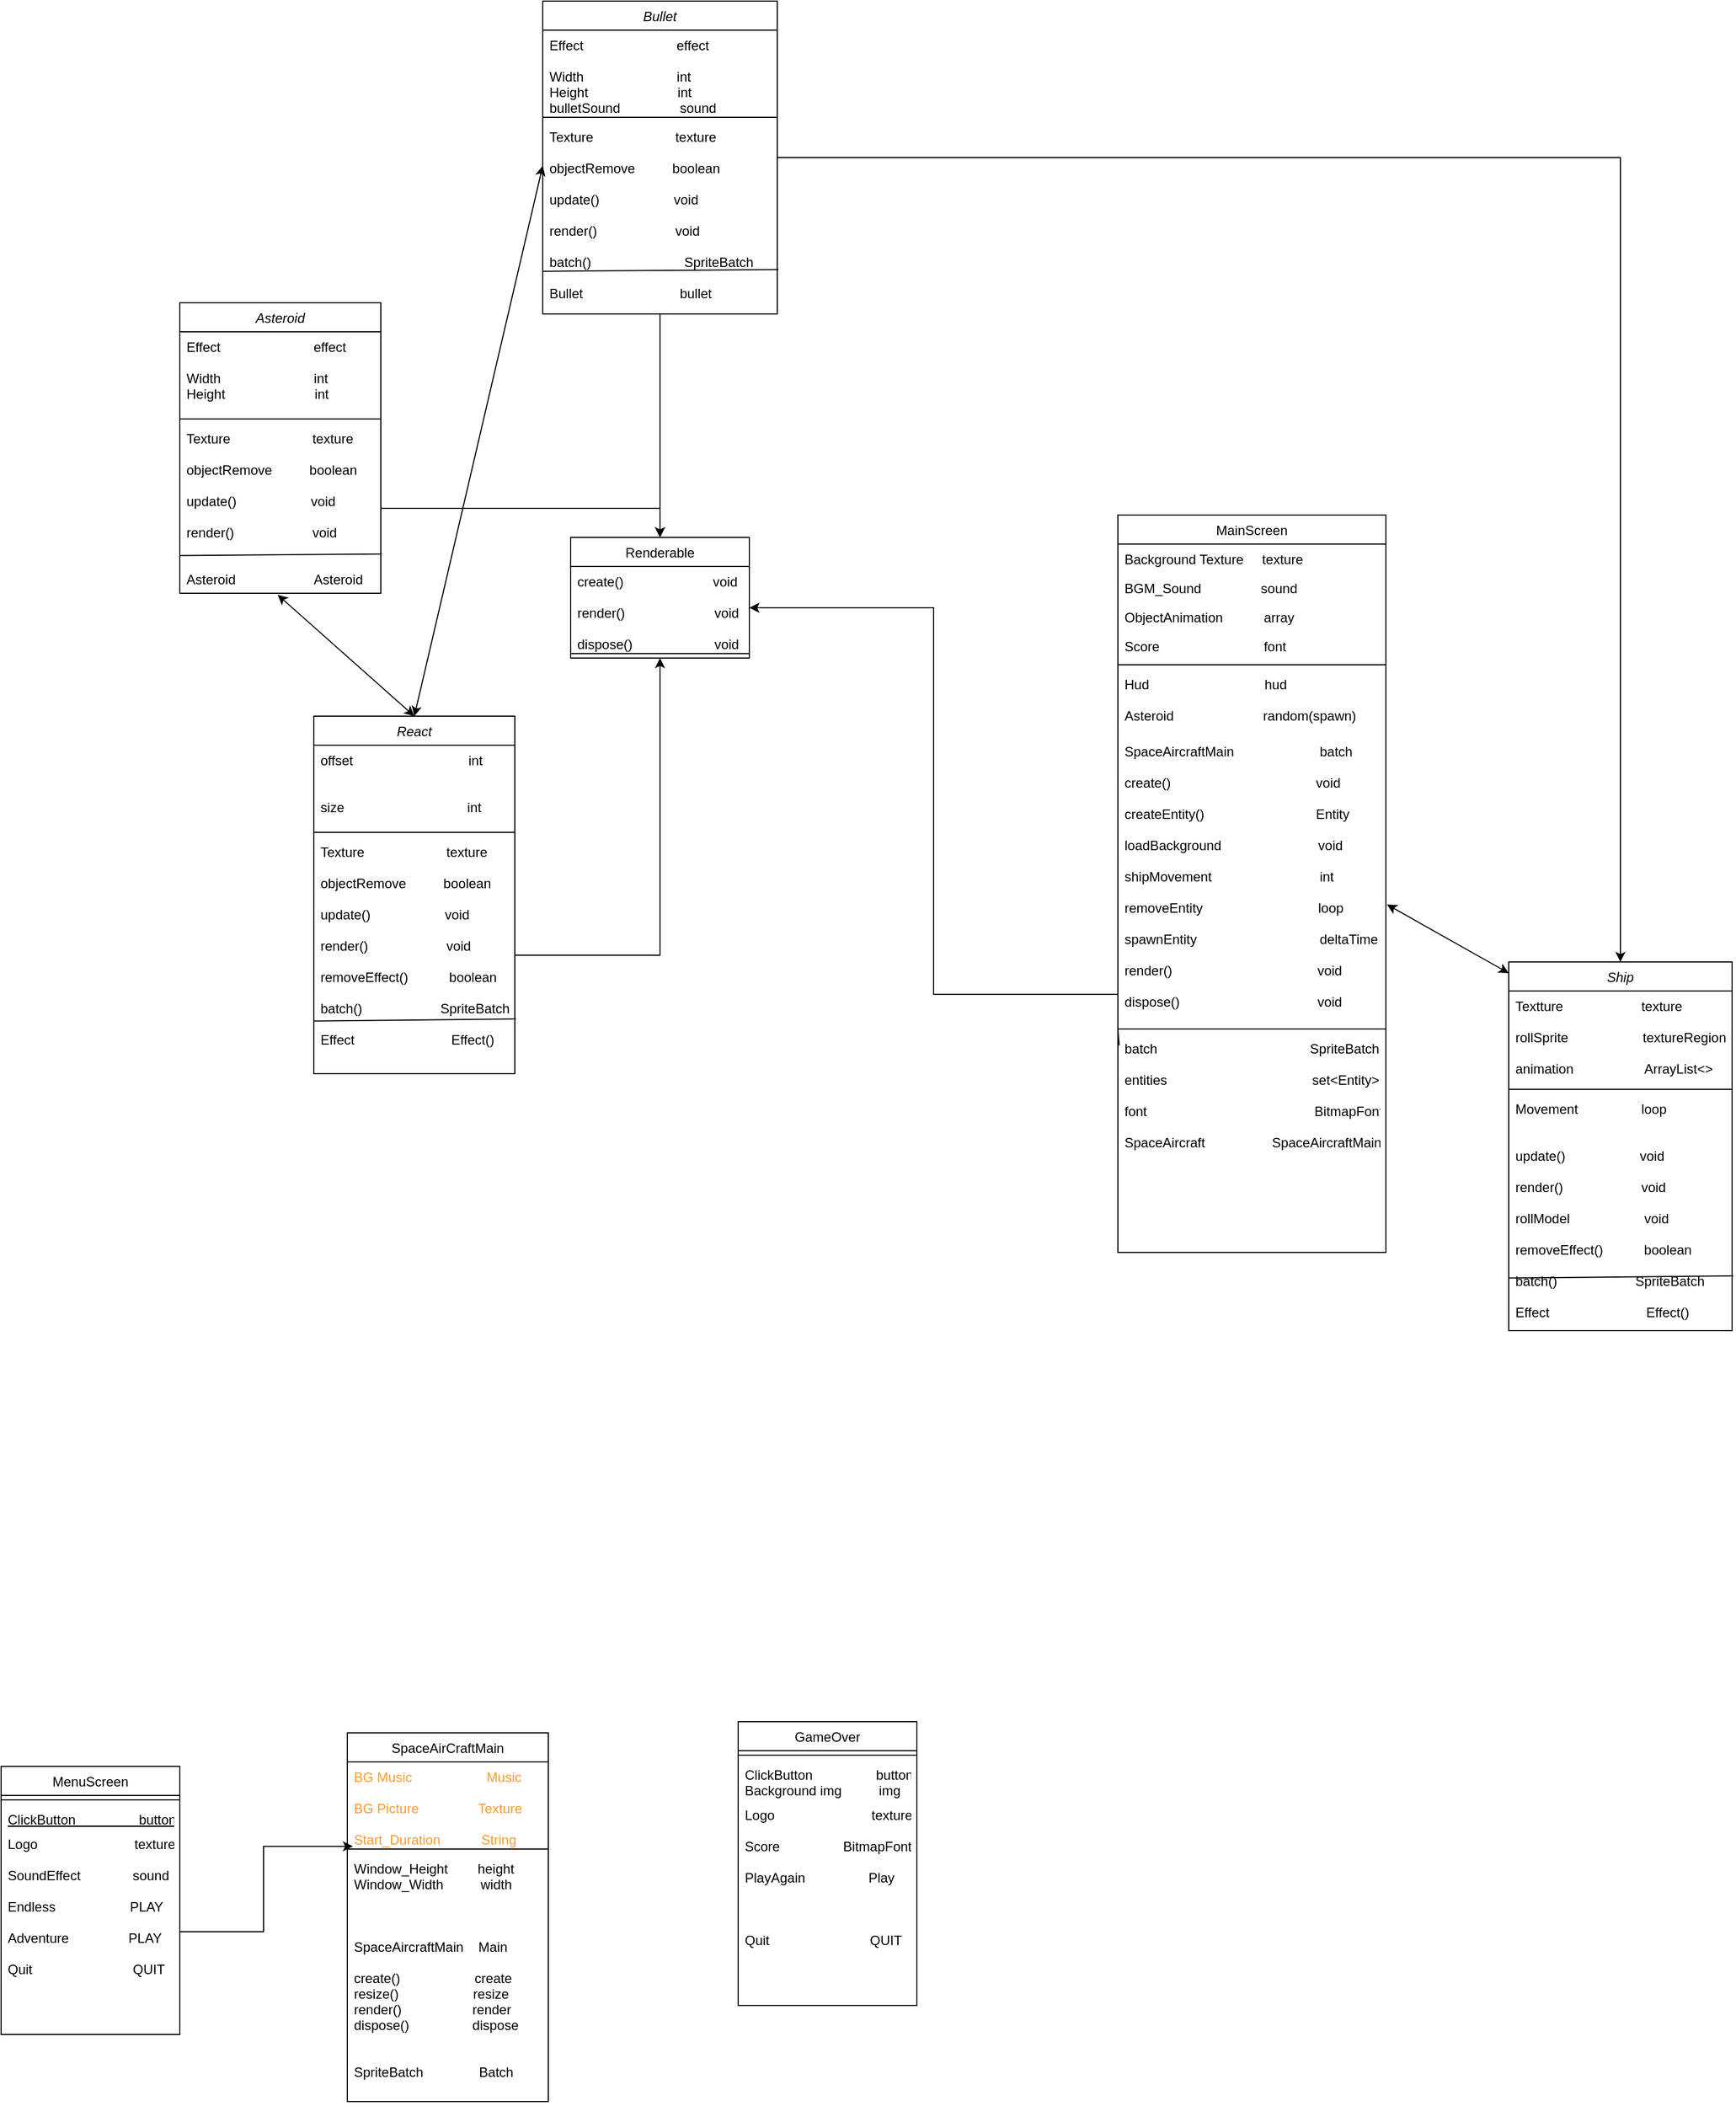 <mxfile version="20.5.3" type="github">
  <diagram id="C5RBs43oDa-KdzZeNtuy" name="Page-1">
    <mxGraphModel dx="1455" dy="2114" grid="1" gridSize="10" guides="1" tooltips="1" connect="1" arrows="1" fold="1" page="1" pageScale="1" pageWidth="827" pageHeight="1169" math="0" shadow="0">
      <root>
        <mxCell id="WIyWlLk6GJQsqaUBKTNV-0" />
        <mxCell id="WIyWlLk6GJQsqaUBKTNV-1" parent="WIyWlLk6GJQsqaUBKTNV-0" />
        <mxCell id="zkfFHV4jXpPFQw0GAbJ--0" value="Asteroid" style="swimlane;fontStyle=2;align=center;verticalAlign=top;childLayout=stackLayout;horizontal=1;startSize=26;horizontalStack=0;resizeParent=1;resizeLast=0;collapsible=1;marginBottom=0;rounded=0;shadow=0;strokeWidth=1;" parent="WIyWlLk6GJQsqaUBKTNV-1" vertex="1">
          <mxGeometry x="260" y="10" width="180" height="260" as="geometry">
            <mxRectangle x="230" y="140" width="160" height="26" as="alternateBounds" />
          </mxGeometry>
        </mxCell>
        <mxCell id="zkfFHV4jXpPFQw0GAbJ--1" value="Effect                         effect&#xa;&#xa;Width                         int&#xa;Height                        int" style="text;align=left;verticalAlign=top;spacingLeft=4;spacingRight=4;overflow=hidden;rotatable=0;points=[[0,0.5],[1,0.5]];portConstraint=eastwest;" parent="zkfFHV4jXpPFQw0GAbJ--0" vertex="1">
          <mxGeometry y="26" width="180" height="74" as="geometry" />
        </mxCell>
        <mxCell id="zkfFHV4jXpPFQw0GAbJ--4" value="" style="line;html=1;strokeWidth=1;align=left;verticalAlign=middle;spacingTop=-1;spacingLeft=3;spacingRight=3;rotatable=0;labelPosition=right;points=[];portConstraint=eastwest;" parent="zkfFHV4jXpPFQw0GAbJ--0" vertex="1">
          <mxGeometry y="100" width="180" height="8" as="geometry" />
        </mxCell>
        <mxCell id="zkfFHV4jXpPFQw0GAbJ--5" value="Texture                      texture&#xa;&#xa;objectRemove          boolean&#xa;&#xa;update()                    void&#xa;&#xa;render()                     void&#xa;&#xa;&#xa;Asteroid                     Asteroid" style="text;align=left;verticalAlign=top;spacingLeft=4;spacingRight=4;overflow=hidden;rotatable=0;points=[[0,0.5],[1,0.5]];portConstraint=eastwest;" parent="zkfFHV4jXpPFQw0GAbJ--0" vertex="1">
          <mxGeometry y="108" width="180" height="152" as="geometry" />
        </mxCell>
        <mxCell id="4I5NNM0ZXWAre86DEI2V-12" value="" style="endArrow=none;html=1;rounded=0;fontColor=#FF9933;exitX=0;exitY=0.778;exitDx=0;exitDy=0;exitPerimeter=0;entryX=1.005;entryY=0.769;entryDx=0;entryDy=0;entryPerimeter=0;" edge="1" parent="zkfFHV4jXpPFQw0GAbJ--0" source="zkfFHV4jXpPFQw0GAbJ--5" target="zkfFHV4jXpPFQw0GAbJ--5">
          <mxGeometry width="50" height="50" relative="1" as="geometry">
            <mxPoint x="140" y="190" as="sourcePoint" />
            <mxPoint x="190" y="140" as="targetPoint" />
          </mxGeometry>
        </mxCell>
        <mxCell id="zkfFHV4jXpPFQw0GAbJ--6" value="SpaceAirCraftMain" style="swimlane;fontStyle=0;align=center;verticalAlign=top;childLayout=stackLayout;horizontal=1;startSize=26;horizontalStack=0;resizeParent=1;resizeLast=0;collapsible=1;marginBottom=0;rounded=0;shadow=0;strokeWidth=1;" parent="WIyWlLk6GJQsqaUBKTNV-1" vertex="1">
          <mxGeometry x="410" y="1290" width="180" height="330" as="geometry">
            <mxRectangle x="130" y="380" width="160" height="26" as="alternateBounds" />
          </mxGeometry>
        </mxCell>
        <mxCell id="zkfFHV4jXpPFQw0GAbJ--8" value="BG Music                    Music&#xa;&#xa;BG Picture                Texture&#xa;&#xa;Start_Duration           String&#xa;" style="text;align=left;verticalAlign=top;spacingLeft=4;spacingRight=4;overflow=hidden;rotatable=0;points=[[0,0.5],[1,0.5]];portConstraint=eastwest;rounded=0;shadow=0;html=0;fontColor=#FF9933;" parent="zkfFHV4jXpPFQw0GAbJ--6" vertex="1">
          <mxGeometry y="26" width="180" height="74" as="geometry" />
        </mxCell>
        <mxCell id="zkfFHV4jXpPFQw0GAbJ--9" value="" style="line;html=1;strokeWidth=1;align=left;verticalAlign=middle;spacingTop=-1;spacingLeft=3;spacingRight=3;rotatable=0;labelPosition=right;points=[];portConstraint=eastwest;" parent="zkfFHV4jXpPFQw0GAbJ--6" vertex="1">
          <mxGeometry y="100" width="180" height="8" as="geometry" />
        </mxCell>
        <mxCell id="zkfFHV4jXpPFQw0GAbJ--10" value="Window_Height        height&#xa;Window_Width          width&#xa;&#xa;Screen               MainScreen" style="text;align=left;verticalAlign=top;spacingLeft=4;spacingRight=4;overflow=hidden;rotatable=0;points=[[0,0.5],[1,0.5]];portConstraint=eastwest;fontStyle=0" parent="zkfFHV4jXpPFQw0GAbJ--6" vertex="1">
          <mxGeometry y="108" width="180" height="42" as="geometry" />
        </mxCell>
        <mxCell id="zkfFHV4jXpPFQw0GAbJ--11" value="&#xa;&#xa;SpaceAircraftMain    Main&#xa;&#xa;create()                    create&#xa;resize()                    resize&#xa;render()                   render&#xa;dispose()                 dispose&#xa;&#xa;&#xa;SpriteBatch               Batch" style="text;align=left;verticalAlign=top;spacingLeft=4;spacingRight=4;overflow=hidden;rotatable=0;points=[[0,0.5],[1,0.5]];portConstraint=eastwest;" parent="zkfFHV4jXpPFQw0GAbJ--6" vertex="1">
          <mxGeometry y="150" width="180" height="180" as="geometry" />
        </mxCell>
        <mxCell id="zkfFHV4jXpPFQw0GAbJ--13" value="Renderable" style="swimlane;fontStyle=0;align=center;verticalAlign=top;childLayout=stackLayout;horizontal=1;startSize=26;horizontalStack=0;resizeParent=1;resizeLast=0;collapsible=1;marginBottom=0;rounded=0;shadow=0;strokeWidth=1;" parent="WIyWlLk6GJQsqaUBKTNV-1" vertex="1">
          <mxGeometry x="610" y="220" width="160" height="108" as="geometry">
            <mxRectangle x="340" y="380" width="170" height="26" as="alternateBounds" />
          </mxGeometry>
        </mxCell>
        <mxCell id="zkfFHV4jXpPFQw0GAbJ--14" value="create()                        void&#xa;&#xa;render()                        void&#xa;&#xa;dispose()                      void" style="text;align=left;verticalAlign=top;spacingLeft=4;spacingRight=4;overflow=hidden;rotatable=0;points=[[0,0.5],[1,0.5]];portConstraint=eastwest;" parent="zkfFHV4jXpPFQw0GAbJ--13" vertex="1">
          <mxGeometry y="26" width="160" height="74" as="geometry" />
        </mxCell>
        <mxCell id="zkfFHV4jXpPFQw0GAbJ--15" value="" style="line;html=1;strokeWidth=1;align=left;verticalAlign=middle;spacingTop=-1;spacingLeft=3;spacingRight=3;rotatable=0;labelPosition=right;points=[];portConstraint=eastwest;" parent="zkfFHV4jXpPFQw0GAbJ--13" vertex="1">
          <mxGeometry y="100" width="160" height="8" as="geometry" />
        </mxCell>
        <mxCell id="zkfFHV4jXpPFQw0GAbJ--17" value="MainScreen" style="swimlane;fontStyle=0;align=center;verticalAlign=top;childLayout=stackLayout;horizontal=1;startSize=26;horizontalStack=0;resizeParent=1;resizeLast=0;collapsible=1;marginBottom=0;rounded=0;shadow=0;strokeWidth=1;" parent="WIyWlLk6GJQsqaUBKTNV-1" vertex="1">
          <mxGeometry x="1100" y="200" width="240" height="660" as="geometry">
            <mxRectangle x="550" y="140" width="160" height="26" as="alternateBounds" />
          </mxGeometry>
        </mxCell>
        <mxCell id="zkfFHV4jXpPFQw0GAbJ--18" value="Background Texture     texture" style="text;align=left;verticalAlign=top;spacingLeft=4;spacingRight=4;overflow=hidden;rotatable=0;points=[[0,0.5],[1,0.5]];portConstraint=eastwest;" parent="zkfFHV4jXpPFQw0GAbJ--17" vertex="1">
          <mxGeometry y="26" width="240" height="26" as="geometry" />
        </mxCell>
        <mxCell id="zkfFHV4jXpPFQw0GAbJ--19" value="BGM_Sound                sound" style="text;align=left;verticalAlign=top;spacingLeft=4;spacingRight=4;overflow=hidden;rotatable=0;points=[[0,0.5],[1,0.5]];portConstraint=eastwest;rounded=0;shadow=0;html=0;" parent="zkfFHV4jXpPFQw0GAbJ--17" vertex="1">
          <mxGeometry y="52" width="240" height="26" as="geometry" />
        </mxCell>
        <mxCell id="zkfFHV4jXpPFQw0GAbJ--20" value="ObjectAnimation           array&#xa;&#xa;" style="text;align=left;verticalAlign=top;spacingLeft=4;spacingRight=4;overflow=hidden;rotatable=0;points=[[0,0.5],[1,0.5]];portConstraint=eastwest;rounded=0;shadow=0;html=0;" parent="zkfFHV4jXpPFQw0GAbJ--17" vertex="1">
          <mxGeometry y="78" width="240" height="26" as="geometry" />
        </mxCell>
        <mxCell id="zkfFHV4jXpPFQw0GAbJ--21" value="Score                            font" style="text;align=left;verticalAlign=top;spacingLeft=4;spacingRight=4;overflow=hidden;rotatable=0;points=[[0,0.5],[1,0.5]];portConstraint=eastwest;rounded=0;shadow=0;html=0;" parent="zkfFHV4jXpPFQw0GAbJ--17" vertex="1">
          <mxGeometry y="104" width="240" height="26" as="geometry" />
        </mxCell>
        <mxCell id="zkfFHV4jXpPFQw0GAbJ--23" value="" style="line;html=1;strokeWidth=1;align=left;verticalAlign=middle;spacingTop=-1;spacingLeft=3;spacingRight=3;rotatable=0;labelPosition=right;points=[];portConstraint=eastwest;" parent="zkfFHV4jXpPFQw0GAbJ--17" vertex="1">
          <mxGeometry y="130" width="240" height="8" as="geometry" />
        </mxCell>
        <mxCell id="zkfFHV4jXpPFQw0GAbJ--22" value="Hud                               hud&#xa;&#xa;Asteroid                        random(spawn)&#xa;" style="text;align=left;verticalAlign=top;spacingLeft=4;spacingRight=4;overflow=hidden;rotatable=0;points=[[0,0.5],[1,0.5]];portConstraint=eastwest;rounded=0;shadow=0;html=0;" parent="zkfFHV4jXpPFQw0GAbJ--17" vertex="1">
          <mxGeometry y="138" width="240" height="60" as="geometry" />
        </mxCell>
        <mxCell id="4I5NNM0ZXWAre86DEI2V-8" value="" style="endArrow=none;html=1;rounded=0;fontColor=#FF9933;entryX=0.005;entryY=0.599;entryDx=0;entryDy=0;entryPerimeter=0;exitX=1;exitY=0.567;exitDx=0;exitDy=0;exitPerimeter=0;" edge="1" parent="zkfFHV4jXpPFQw0GAbJ--17" source="zkfFHV4jXpPFQw0GAbJ--24" target="zkfFHV4jXpPFQw0GAbJ--24">
          <mxGeometry width="50" height="50" relative="1" as="geometry">
            <mxPoint x="90" y="340" as="sourcePoint" />
            <mxPoint x="140" y="290" as="targetPoint" />
            <Array as="points">
              <mxPoint y="460" />
            </Array>
          </mxGeometry>
        </mxCell>
        <mxCell id="zkfFHV4jXpPFQw0GAbJ--24" value="SpaceAircraftMain                       batch&#xa;&#xa;create()                                       void&#xa;&#xa;createEntity()                              Entity&#xa;&#xa;loadBackground                          void&#xa;&#xa;shipMovement                             int&#xa;&#xa;removeEntity                               loop&#xa;&#xa;spawnEntity                                 deltaTime&#xa;&#xa;render()                                       void&#xa;&#xa;dispose()                                     void&#xa;&#xa;&#xa;batch                                         SpriteBatch&#xa;&#xa;entities                                       set&lt;Entity&gt;&#xa;&#xa;font                                             BitmapFont&#xa;&#xa;SpaceAircraft                  SpaceAircraftMain" style="text;align=left;verticalAlign=top;spacingLeft=4;spacingRight=4;overflow=hidden;rotatable=0;points=[[0,0.5],[1,0.5]];portConstraint=eastwest;" parent="zkfFHV4jXpPFQw0GAbJ--17" vertex="1">
          <mxGeometry y="198" width="240" height="462" as="geometry" />
        </mxCell>
        <mxCell id="4I5NNM0ZXWAre86DEI2V-1" value="MenuScreen" style="swimlane;fontStyle=0;align=center;verticalAlign=top;childLayout=stackLayout;horizontal=1;startSize=26;horizontalStack=0;resizeParent=1;resizeLast=0;collapsible=1;marginBottom=0;rounded=0;shadow=0;strokeWidth=1;" vertex="1" parent="WIyWlLk6GJQsqaUBKTNV-1">
          <mxGeometry x="100" y="1320" width="160" height="240" as="geometry">
            <mxRectangle x="130" y="380" width="160" height="26" as="alternateBounds" />
          </mxGeometry>
        </mxCell>
        <mxCell id="4I5NNM0ZXWAre86DEI2V-3" value="" style="line;html=1;strokeWidth=1;align=left;verticalAlign=middle;spacingTop=-1;spacingLeft=3;spacingRight=3;rotatable=0;labelPosition=right;points=[];portConstraint=eastwest;" vertex="1" parent="4I5NNM0ZXWAre86DEI2V-1">
          <mxGeometry y="26" width="160" height="8" as="geometry" />
        </mxCell>
        <mxCell id="4I5NNM0ZXWAre86DEI2V-4" value="ClickButton                 button" style="text;align=left;verticalAlign=top;spacingLeft=4;spacingRight=4;overflow=hidden;rotatable=0;points=[[0,0.5],[1,0.5]];portConstraint=eastwest;fontStyle=4" vertex="1" parent="4I5NNM0ZXWAre86DEI2V-1">
          <mxGeometry y="34" width="160" height="22" as="geometry" />
        </mxCell>
        <mxCell id="4I5NNM0ZXWAre86DEI2V-5" value="Logo                          texture&#xa;&#xa;SoundEffect              sound&#xa;&#xa;Endless                    PLAY&#xa;&#xa;Adventure                PLAY&#xa;&#xa;Quit                           QUIT&#xa;           " style="text;align=left;verticalAlign=top;spacingLeft=4;spacingRight=4;overflow=hidden;rotatable=0;points=[[0,0.5],[1,0.5]];portConstraint=eastwest;" vertex="1" parent="4I5NNM0ZXWAre86DEI2V-1">
          <mxGeometry y="56" width="160" height="184" as="geometry" />
        </mxCell>
        <mxCell id="4I5NNM0ZXWAre86DEI2V-6" style="edgeStyle=orthogonalEdgeStyle;rounded=0;orthogonalLoop=1;jettySize=auto;html=1;entryX=0.028;entryY=-0.152;entryDx=0;entryDy=0;entryPerimeter=0;fontColor=#FF9933;" edge="1" parent="WIyWlLk6GJQsqaUBKTNV-1" source="4I5NNM0ZXWAre86DEI2V-5" target="zkfFHV4jXpPFQw0GAbJ--10">
          <mxGeometry relative="1" as="geometry" />
        </mxCell>
        <mxCell id="4I5NNM0ZXWAre86DEI2V-9" style="edgeStyle=orthogonalEdgeStyle;rounded=0;orthogonalLoop=1;jettySize=auto;html=1;fontColor=#FF9933;entryX=1;entryY=0.5;entryDx=0;entryDy=0;" edge="1" parent="WIyWlLk6GJQsqaUBKTNV-1" source="zkfFHV4jXpPFQw0GAbJ--24" target="zkfFHV4jXpPFQw0GAbJ--14">
          <mxGeometry relative="1" as="geometry">
            <mxPoint x="810" y="280" as="targetPoint" />
          </mxGeometry>
        </mxCell>
        <mxCell id="4I5NNM0ZXWAre86DEI2V-11" style="edgeStyle=orthogonalEdgeStyle;rounded=0;orthogonalLoop=1;jettySize=auto;html=1;exitX=1;exitY=0.5;exitDx=0;exitDy=0;entryX=0.5;entryY=0;entryDx=0;entryDy=0;fontColor=#FF9933;" edge="1" parent="WIyWlLk6GJQsqaUBKTNV-1" source="zkfFHV4jXpPFQw0GAbJ--5" target="zkfFHV4jXpPFQw0GAbJ--13">
          <mxGeometry relative="1" as="geometry" />
        </mxCell>
        <mxCell id="4I5NNM0ZXWAre86DEI2V-18" style="edgeStyle=orthogonalEdgeStyle;rounded=0;orthogonalLoop=1;jettySize=auto;html=1;entryX=0.5;entryY=0;entryDx=0;entryDy=0;fontColor=#FF9933;" edge="1" parent="WIyWlLk6GJQsqaUBKTNV-1" source="4I5NNM0ZXWAre86DEI2V-13" target="zkfFHV4jXpPFQw0GAbJ--13">
          <mxGeometry relative="1" as="geometry" />
        </mxCell>
        <mxCell id="4I5NNM0ZXWAre86DEI2V-34" style="edgeStyle=orthogonalEdgeStyle;rounded=0;orthogonalLoop=1;jettySize=auto;html=1;entryX=0.5;entryY=0;entryDx=0;entryDy=0;fontColor=#FF9933;" edge="1" parent="WIyWlLk6GJQsqaUBKTNV-1" source="4I5NNM0ZXWAre86DEI2V-13" target="4I5NNM0ZXWAre86DEI2V-29">
          <mxGeometry relative="1" as="geometry" />
        </mxCell>
        <mxCell id="4I5NNM0ZXWAre86DEI2V-13" value="Bullet" style="swimlane;fontStyle=2;align=center;verticalAlign=top;childLayout=stackLayout;horizontal=1;startSize=26;horizontalStack=0;resizeParent=1;resizeLast=0;collapsible=1;marginBottom=0;rounded=0;shadow=0;strokeWidth=1;" vertex="1" parent="WIyWlLk6GJQsqaUBKTNV-1">
          <mxGeometry x="585" y="-260" width="210" height="280" as="geometry">
            <mxRectangle x="230" y="140" width="160" height="26" as="alternateBounds" />
          </mxGeometry>
        </mxCell>
        <mxCell id="4I5NNM0ZXWAre86DEI2V-14" value="Effect                         effect&#xa;&#xa;Width                         int&#xa;Height                        int&#xa;bulletSound                sound" style="text;align=left;verticalAlign=top;spacingLeft=4;spacingRight=4;overflow=hidden;rotatable=0;points=[[0,0.5],[1,0.5]];portConstraint=eastwest;" vertex="1" parent="4I5NNM0ZXWAre86DEI2V-13">
          <mxGeometry y="26" width="210" height="74" as="geometry" />
        </mxCell>
        <mxCell id="4I5NNM0ZXWAre86DEI2V-15" value="" style="line;html=1;strokeWidth=1;align=left;verticalAlign=middle;spacingTop=-1;spacingLeft=3;spacingRight=3;rotatable=0;labelPosition=right;points=[];portConstraint=eastwest;" vertex="1" parent="4I5NNM0ZXWAre86DEI2V-13">
          <mxGeometry y="100" width="210" height="8" as="geometry" />
        </mxCell>
        <mxCell id="4I5NNM0ZXWAre86DEI2V-16" value="Texture                      texture&#xa;&#xa;objectRemove          boolean&#xa;&#xa;update()                    void&#xa;&#xa;render()                     void&#xa;&#xa;batch()                         SpriteBatch&#xa;&#xa;Bullet                          bullet" style="text;align=left;verticalAlign=top;spacingLeft=4;spacingRight=4;overflow=hidden;rotatable=0;points=[[0,0.5],[1,0.5]];portConstraint=eastwest;" vertex="1" parent="4I5NNM0ZXWAre86DEI2V-13">
          <mxGeometry y="108" width="210" height="172" as="geometry" />
        </mxCell>
        <mxCell id="4I5NNM0ZXWAre86DEI2V-17" value="" style="endArrow=none;html=1;rounded=0;fontColor=#FF9933;exitX=0;exitY=0.778;exitDx=0;exitDy=0;exitPerimeter=0;entryX=1.005;entryY=0.769;entryDx=0;entryDy=0;entryPerimeter=0;" edge="1" parent="4I5NNM0ZXWAre86DEI2V-13" source="4I5NNM0ZXWAre86DEI2V-16" target="4I5NNM0ZXWAre86DEI2V-16">
          <mxGeometry width="50" height="50" relative="1" as="geometry">
            <mxPoint x="140" y="190" as="sourcePoint" />
            <mxPoint x="190" y="140" as="targetPoint" />
          </mxGeometry>
        </mxCell>
        <mxCell id="4I5NNM0ZXWAre86DEI2V-20" value="" style="endArrow=classic;startArrow=classic;html=1;rounded=0;fontColor=#FF9933;entryX=0.487;entryY=1.009;entryDx=0;entryDy=0;entryPerimeter=0;exitX=0.5;exitY=0;exitDx=0;exitDy=0;" edge="1" parent="WIyWlLk6GJQsqaUBKTNV-1" source="4I5NNM0ZXWAre86DEI2V-21" target="zkfFHV4jXpPFQw0GAbJ--5">
          <mxGeometry width="50" height="50" relative="1" as="geometry">
            <mxPoint x="310" y="350" as="sourcePoint" />
            <mxPoint x="360" y="300" as="targetPoint" />
          </mxGeometry>
        </mxCell>
        <mxCell id="4I5NNM0ZXWAre86DEI2V-21" value="React" style="swimlane;fontStyle=2;align=center;verticalAlign=top;childLayout=stackLayout;horizontal=1;startSize=26;horizontalStack=0;resizeParent=1;resizeLast=0;collapsible=1;marginBottom=0;rounded=0;shadow=0;strokeWidth=1;" vertex="1" parent="WIyWlLk6GJQsqaUBKTNV-1">
          <mxGeometry x="380" y="380" width="180" height="320" as="geometry">
            <mxRectangle x="230" y="140" width="160" height="26" as="alternateBounds" />
          </mxGeometry>
        </mxCell>
        <mxCell id="4I5NNM0ZXWAre86DEI2V-22" value="offset                               int&#xa;&#xa;&#xa;size                                 int" style="text;align=left;verticalAlign=top;spacingLeft=4;spacingRight=4;overflow=hidden;rotatable=0;points=[[0,0.5],[1,0.5]];portConstraint=eastwest;" vertex="1" parent="4I5NNM0ZXWAre86DEI2V-21">
          <mxGeometry y="26" width="180" height="74" as="geometry" />
        </mxCell>
        <mxCell id="4I5NNM0ZXWAre86DEI2V-23" value="" style="line;html=1;strokeWidth=1;align=left;verticalAlign=middle;spacingTop=-1;spacingLeft=3;spacingRight=3;rotatable=0;labelPosition=right;points=[];portConstraint=eastwest;" vertex="1" parent="4I5NNM0ZXWAre86DEI2V-21">
          <mxGeometry y="100" width="180" height="8" as="geometry" />
        </mxCell>
        <mxCell id="4I5NNM0ZXWAre86DEI2V-24" value="Texture                      texture&#xa;&#xa;objectRemove          boolean&#xa;&#xa;update()                    void&#xa;&#xa;render()                     void&#xa;&#xa;removeEffect()           boolean&#xa;&#xa;batch()                     SpriteBatch&#xa;&#xa;Effect                          Effect()" style="text;align=left;verticalAlign=top;spacingLeft=4;spacingRight=4;overflow=hidden;rotatable=0;points=[[0,0.5],[1,0.5]];portConstraint=eastwest;" vertex="1" parent="4I5NNM0ZXWAre86DEI2V-21">
          <mxGeometry y="108" width="180" height="212" as="geometry" />
        </mxCell>
        <mxCell id="4I5NNM0ZXWAre86DEI2V-25" value="" style="endArrow=none;html=1;rounded=0;fontColor=#FF9933;exitX=0;exitY=0.778;exitDx=0;exitDy=0;exitPerimeter=0;entryX=1.005;entryY=0.769;entryDx=0;entryDy=0;entryPerimeter=0;" edge="1" parent="4I5NNM0ZXWAre86DEI2V-21" source="4I5NNM0ZXWAre86DEI2V-24" target="4I5NNM0ZXWAre86DEI2V-24">
          <mxGeometry width="50" height="50" relative="1" as="geometry">
            <mxPoint x="140" y="190" as="sourcePoint" />
            <mxPoint x="190" y="140" as="targetPoint" />
          </mxGeometry>
        </mxCell>
        <mxCell id="4I5NNM0ZXWAre86DEI2V-26" value="" style="endArrow=classic;startArrow=classic;html=1;rounded=0;fontColor=#FF9933;exitX=0.5;exitY=0;exitDx=0;exitDy=0;entryX=0;entryY=0.229;entryDx=0;entryDy=0;entryPerimeter=0;" edge="1" parent="WIyWlLk6GJQsqaUBKTNV-1" source="4I5NNM0ZXWAre86DEI2V-21" target="4I5NNM0ZXWAre86DEI2V-16">
          <mxGeometry width="50" height="50" relative="1" as="geometry">
            <mxPoint x="660" y="240" as="sourcePoint" />
            <mxPoint x="710" y="190" as="targetPoint" />
          </mxGeometry>
        </mxCell>
        <mxCell id="4I5NNM0ZXWAre86DEI2V-27" style="edgeStyle=orthogonalEdgeStyle;rounded=0;orthogonalLoop=1;jettySize=auto;html=1;entryX=0.5;entryY=1;entryDx=0;entryDy=0;fontColor=#FF9933;" edge="1" parent="WIyWlLk6GJQsqaUBKTNV-1" source="4I5NNM0ZXWAre86DEI2V-24" target="zkfFHV4jXpPFQw0GAbJ--13">
          <mxGeometry relative="1" as="geometry" />
        </mxCell>
        <mxCell id="4I5NNM0ZXWAre86DEI2V-28" value="" style="endArrow=classic;startArrow=classic;html=1;rounded=0;fontColor=#FF9933;entryX=1.004;entryY=0.326;entryDx=0;entryDy=0;entryPerimeter=0;" edge="1" parent="WIyWlLk6GJQsqaUBKTNV-1" target="zkfFHV4jXpPFQw0GAbJ--24">
          <mxGeometry width="50" height="50" relative="1" as="geometry">
            <mxPoint x="1450" y="610" as="sourcePoint" />
            <mxPoint x="1150" y="610" as="targetPoint" />
          </mxGeometry>
        </mxCell>
        <mxCell id="4I5NNM0ZXWAre86DEI2V-29" value="Ship" style="swimlane;fontStyle=2;align=center;verticalAlign=top;childLayout=stackLayout;horizontal=1;startSize=26;horizontalStack=0;resizeParent=1;resizeLast=0;collapsible=1;marginBottom=0;rounded=0;shadow=0;strokeWidth=1;" vertex="1" parent="WIyWlLk6GJQsqaUBKTNV-1">
          <mxGeometry x="1450" y="600" width="200" height="330" as="geometry">
            <mxRectangle x="230" y="140" width="160" height="26" as="alternateBounds" />
          </mxGeometry>
        </mxCell>
        <mxCell id="4I5NNM0ZXWAre86DEI2V-30" value="Textture                     texture&#xa;&#xa;rollSprite                    textureRegion&#xa;&#xa;animation                   ArrayList&lt;&gt;           " style="text;align=left;verticalAlign=top;spacingLeft=4;spacingRight=4;overflow=hidden;rotatable=0;points=[[0,0.5],[1,0.5]];portConstraint=eastwest;" vertex="1" parent="4I5NNM0ZXWAre86DEI2V-29">
          <mxGeometry y="26" width="200" height="84" as="geometry" />
        </mxCell>
        <mxCell id="4I5NNM0ZXWAre86DEI2V-31" value="" style="line;html=1;strokeWidth=1;align=left;verticalAlign=middle;spacingTop=-1;spacingLeft=3;spacingRight=3;rotatable=0;labelPosition=right;points=[];portConstraint=eastwest;" vertex="1" parent="4I5NNM0ZXWAre86DEI2V-29">
          <mxGeometry y="110" width="200" height="8" as="geometry" />
        </mxCell>
        <mxCell id="4I5NNM0ZXWAre86DEI2V-32" value="Movement                 loop&#xa;&#xa;&#xa;update()                    void&#xa;&#xa;render()                     void&#xa;&#xa;rollModel                    void&#xa;&#xa;removeEffect()           boolean&#xa;&#xa;batch()                     SpriteBatch&#xa;&#xa;Effect                          Effect()" style="text;align=left;verticalAlign=top;spacingLeft=4;spacingRight=4;overflow=hidden;rotatable=0;points=[[0,0.5],[1,0.5]];portConstraint=eastwest;" vertex="1" parent="4I5NNM0ZXWAre86DEI2V-29">
          <mxGeometry y="118" width="200" height="212" as="geometry" />
        </mxCell>
        <mxCell id="4I5NNM0ZXWAre86DEI2V-33" value="" style="endArrow=none;html=1;rounded=0;fontColor=#FF9933;exitX=0;exitY=0.778;exitDx=0;exitDy=0;exitPerimeter=0;entryX=1.005;entryY=0.769;entryDx=0;entryDy=0;entryPerimeter=0;" edge="1" parent="4I5NNM0ZXWAre86DEI2V-29" source="4I5NNM0ZXWAre86DEI2V-32" target="4I5NNM0ZXWAre86DEI2V-32">
          <mxGeometry width="50" height="50" relative="1" as="geometry">
            <mxPoint x="140" y="190" as="sourcePoint" />
            <mxPoint x="190" y="140" as="targetPoint" />
          </mxGeometry>
        </mxCell>
        <mxCell id="4I5NNM0ZXWAre86DEI2V-35" value="GameOver" style="swimlane;fontStyle=0;align=center;verticalAlign=top;childLayout=stackLayout;horizontal=1;startSize=26;horizontalStack=0;resizeParent=1;resizeLast=0;collapsible=1;marginBottom=0;rounded=0;shadow=0;strokeWidth=1;" vertex="1" parent="WIyWlLk6GJQsqaUBKTNV-1">
          <mxGeometry x="760" y="1280" width="160" height="254" as="geometry">
            <mxRectangle x="130" y="380" width="160" height="26" as="alternateBounds" />
          </mxGeometry>
        </mxCell>
        <mxCell id="4I5NNM0ZXWAre86DEI2V-36" value="" style="line;html=1;strokeWidth=1;align=left;verticalAlign=middle;spacingTop=-1;spacingLeft=3;spacingRight=3;rotatable=0;labelPosition=right;points=[];portConstraint=eastwest;" vertex="1" parent="4I5NNM0ZXWAre86DEI2V-35">
          <mxGeometry y="26" width="160" height="8" as="geometry" />
        </mxCell>
        <mxCell id="4I5NNM0ZXWAre86DEI2V-37" value="ClickButton                 button&#xa;Background img          img" style="text;align=left;verticalAlign=top;spacingLeft=4;spacingRight=4;overflow=hidden;rotatable=0;points=[[0,0.5],[1,0.5]];portConstraint=eastwest;fontStyle=0" vertex="1" parent="4I5NNM0ZXWAre86DEI2V-35">
          <mxGeometry y="34" width="160" height="36" as="geometry" />
        </mxCell>
        <mxCell id="4I5NNM0ZXWAre86DEI2V-38" value="Logo                          texture&#xa;&#xa;Score                 BitmapFont&#xa;&#xa;PlayAgain                 Play&#xa;&#xa;&#xa;&#xa;Quit                           QUIT&#xa;           " style="text;align=left;verticalAlign=top;spacingLeft=4;spacingRight=4;overflow=hidden;rotatable=0;points=[[0,0.5],[1,0.5]];portConstraint=eastwest;" vertex="1" parent="4I5NNM0ZXWAre86DEI2V-35">
          <mxGeometry y="70" width="160" height="184" as="geometry" />
        </mxCell>
      </root>
    </mxGraphModel>
  </diagram>
</mxfile>
